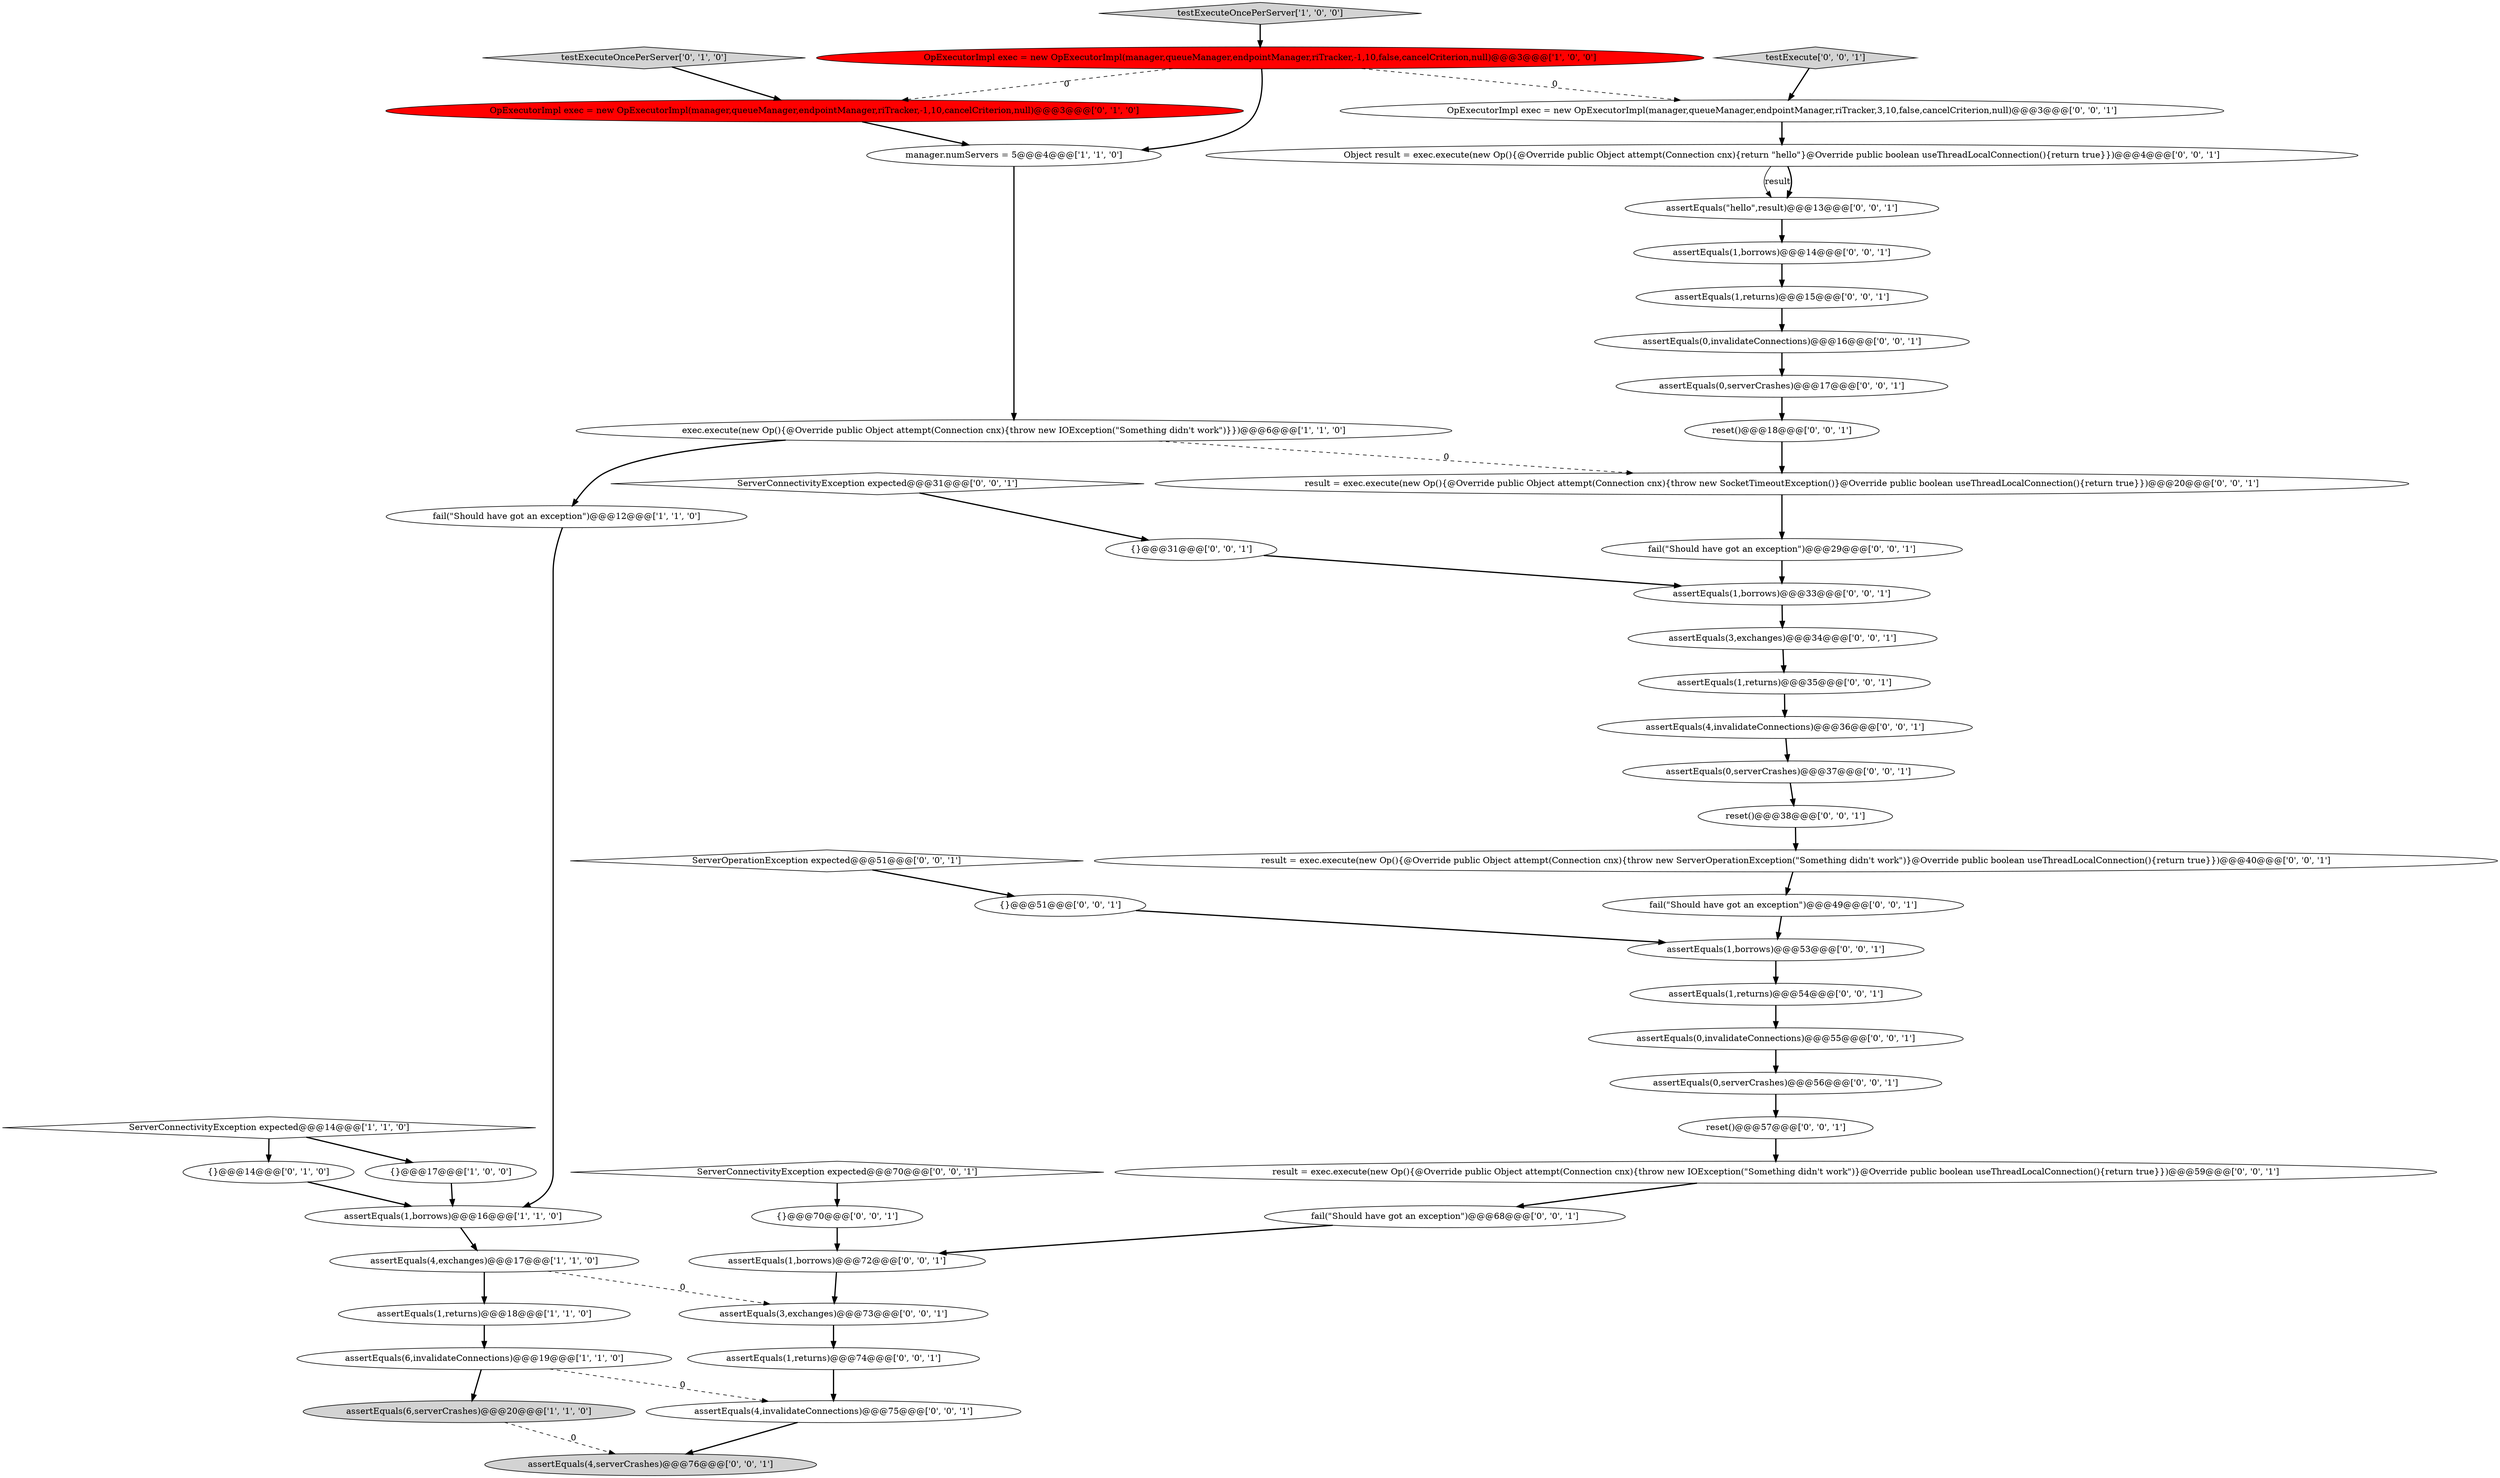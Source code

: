digraph {
18 [style = filled, label = "assertEquals(1,returns)@@@35@@@['0', '0', '1']", fillcolor = white, shape = ellipse image = "AAA0AAABBB3BBB"];
48 [style = filled, label = "assertEquals(4,invalidateConnections)@@@75@@@['0', '0', '1']", fillcolor = white, shape = ellipse image = "AAA0AAABBB3BBB"];
13 [style = filled, label = "{}@@@14@@@['0', '1', '0']", fillcolor = white, shape = ellipse image = "AAA0AAABBB2BBB"];
41 [style = filled, label = "reset()@@@38@@@['0', '0', '1']", fillcolor = white, shape = ellipse image = "AAA0AAABBB3BBB"];
12 [style = filled, label = "OpExecutorImpl exec = new OpExecutorImpl(manager,queueManager,endpointManager,riTracker,-1,10,cancelCriterion,null)@@@3@@@['0', '1', '0']", fillcolor = red, shape = ellipse image = "AAA1AAABBB2BBB"];
9 [style = filled, label = "assertEquals(6,invalidateConnections)@@@19@@@['1', '1', '0']", fillcolor = white, shape = ellipse image = "AAA0AAABBB1BBB"];
16 [style = filled, label = "assertEquals(4,serverCrashes)@@@76@@@['0', '0', '1']", fillcolor = lightgray, shape = ellipse image = "AAA0AAABBB3BBB"];
50 [style = filled, label = "assertEquals(1,returns)@@@54@@@['0', '0', '1']", fillcolor = white, shape = ellipse image = "AAA0AAABBB3BBB"];
22 [style = filled, label = "ServerConnectivityException expected@@@31@@@['0', '0', '1']", fillcolor = white, shape = diamond image = "AAA0AAABBB3BBB"];
2 [style = filled, label = "OpExecutorImpl exec = new OpExecutorImpl(manager,queueManager,endpointManager,riTracker,-1,10,false,cancelCriterion,null)@@@3@@@['1', '0', '0']", fillcolor = red, shape = ellipse image = "AAA1AAABBB1BBB"];
24 [style = filled, label = "assertEquals(0,serverCrashes)@@@17@@@['0', '0', '1']", fillcolor = white, shape = ellipse image = "AAA0AAABBB3BBB"];
6 [style = filled, label = "{}@@@17@@@['1', '0', '0']", fillcolor = white, shape = ellipse image = "AAA0AAABBB1BBB"];
26 [style = filled, label = "testExecute['0', '0', '1']", fillcolor = lightgray, shape = diamond image = "AAA0AAABBB3BBB"];
4 [style = filled, label = "testExecuteOncePerServer['1', '0', '0']", fillcolor = lightgray, shape = diamond image = "AAA0AAABBB1BBB"];
34 [style = filled, label = "assertEquals(0,invalidateConnections)@@@16@@@['0', '0', '1']", fillcolor = white, shape = ellipse image = "AAA0AAABBB3BBB"];
44 [style = filled, label = "assertEquals(0,serverCrashes)@@@37@@@['0', '0', '1']", fillcolor = white, shape = ellipse image = "AAA0AAABBB3BBB"];
36 [style = filled, label = "assertEquals(4,invalidateConnections)@@@36@@@['0', '0', '1']", fillcolor = white, shape = ellipse image = "AAA0AAABBB3BBB"];
51 [style = filled, label = "assertEquals(1,borrows)@@@53@@@['0', '0', '1']", fillcolor = white, shape = ellipse image = "AAA0AAABBB3BBB"];
1 [style = filled, label = "assertEquals(4,exchanges)@@@17@@@['1', '1', '0']", fillcolor = white, shape = ellipse image = "AAA0AAABBB1BBB"];
33 [style = filled, label = "assertEquals(\"hello\",result)@@@13@@@['0', '0', '1']", fillcolor = white, shape = ellipse image = "AAA0AAABBB3BBB"];
35 [style = filled, label = "ServerConnectivityException expected@@@70@@@['0', '0', '1']", fillcolor = white, shape = diamond image = "AAA0AAABBB3BBB"];
28 [style = filled, label = "ServerOperationException expected@@@51@@@['0', '0', '1']", fillcolor = white, shape = diamond image = "AAA0AAABBB3BBB"];
15 [style = filled, label = "assertEquals(3,exchanges)@@@73@@@['0', '0', '1']", fillcolor = white, shape = ellipse image = "AAA0AAABBB3BBB"];
17 [style = filled, label = "assertEquals(1,borrows)@@@33@@@['0', '0', '1']", fillcolor = white, shape = ellipse image = "AAA0AAABBB3BBB"];
3 [style = filled, label = "fail(\"Should have got an exception\")@@@12@@@['1', '1', '0']", fillcolor = white, shape = ellipse image = "AAA0AAABBB1BBB"];
14 [style = filled, label = "testExecuteOncePerServer['0', '1', '0']", fillcolor = lightgray, shape = diamond image = "AAA0AAABBB2BBB"];
29 [style = filled, label = "fail(\"Should have got an exception\")@@@68@@@['0', '0', '1']", fillcolor = white, shape = ellipse image = "AAA0AAABBB3BBB"];
23 [style = filled, label = "assertEquals(3,exchanges)@@@34@@@['0', '0', '1']", fillcolor = white, shape = ellipse image = "AAA0AAABBB3BBB"];
25 [style = filled, label = "assertEquals(0,invalidateConnections)@@@55@@@['0', '0', '1']", fillcolor = white, shape = ellipse image = "AAA0AAABBB3BBB"];
32 [style = filled, label = "{}@@@70@@@['0', '0', '1']", fillcolor = white, shape = ellipse image = "AAA0AAABBB3BBB"];
0 [style = filled, label = "assertEquals(6,serverCrashes)@@@20@@@['1', '1', '0']", fillcolor = lightgray, shape = ellipse image = "AAA0AAABBB1BBB"];
38 [style = filled, label = "assertEquals(1,borrows)@@@72@@@['0', '0', '1']", fillcolor = white, shape = ellipse image = "AAA0AAABBB3BBB"];
49 [style = filled, label = "result = exec.execute(new Op(){@Override public Object attempt(Connection cnx){throw new IOException(\"Something didn't work\")}@Override public boolean useThreadLocalConnection(){return true}})@@@59@@@['0', '0', '1']", fillcolor = white, shape = ellipse image = "AAA0AAABBB3BBB"];
40 [style = filled, label = "assertEquals(0,serverCrashes)@@@56@@@['0', '0', '1']", fillcolor = white, shape = ellipse image = "AAA0AAABBB3BBB"];
11 [style = filled, label = "assertEquals(1,borrows)@@@16@@@['1', '1', '0']", fillcolor = white, shape = ellipse image = "AAA0AAABBB1BBB"];
10 [style = filled, label = "manager.numServers = 5@@@4@@@['1', '1', '0']", fillcolor = white, shape = ellipse image = "AAA0AAABBB1BBB"];
47 [style = filled, label = "fail(\"Should have got an exception\")@@@49@@@['0', '0', '1']", fillcolor = white, shape = ellipse image = "AAA0AAABBB3BBB"];
31 [style = filled, label = "result = exec.execute(new Op(){@Override public Object attempt(Connection cnx){throw new SocketTimeoutException()}@Override public boolean useThreadLocalConnection(){return true}})@@@20@@@['0', '0', '1']", fillcolor = white, shape = ellipse image = "AAA0AAABBB3BBB"];
20 [style = filled, label = "{}@@@31@@@['0', '0', '1']", fillcolor = white, shape = ellipse image = "AAA0AAABBB3BBB"];
8 [style = filled, label = "ServerConnectivityException expected@@@14@@@['1', '1', '0']", fillcolor = white, shape = diamond image = "AAA0AAABBB1BBB"];
27 [style = filled, label = "assertEquals(1,returns)@@@74@@@['0', '0', '1']", fillcolor = white, shape = ellipse image = "AAA0AAABBB3BBB"];
37 [style = filled, label = "reset()@@@18@@@['0', '0', '1']", fillcolor = white, shape = ellipse image = "AAA0AAABBB3BBB"];
39 [style = filled, label = "{}@@@51@@@['0', '0', '1']", fillcolor = white, shape = ellipse image = "AAA0AAABBB3BBB"];
45 [style = filled, label = "assertEquals(1,returns)@@@15@@@['0', '0', '1']", fillcolor = white, shape = ellipse image = "AAA0AAABBB3BBB"];
46 [style = filled, label = "result = exec.execute(new Op(){@Override public Object attempt(Connection cnx){throw new ServerOperationException(\"Something didn't work\")}@Override public boolean useThreadLocalConnection(){return true}})@@@40@@@['0', '0', '1']", fillcolor = white, shape = ellipse image = "AAA0AAABBB3BBB"];
43 [style = filled, label = "Object result = exec.execute(new Op(){@Override public Object attempt(Connection cnx){return \"hello\"}@Override public boolean useThreadLocalConnection(){return true}})@@@4@@@['0', '0', '1']", fillcolor = white, shape = ellipse image = "AAA0AAABBB3BBB"];
19 [style = filled, label = "OpExecutorImpl exec = new OpExecutorImpl(manager,queueManager,endpointManager,riTracker,3,10,false,cancelCriterion,null)@@@3@@@['0', '0', '1']", fillcolor = white, shape = ellipse image = "AAA0AAABBB3BBB"];
5 [style = filled, label = "exec.execute(new Op(){@Override public Object attempt(Connection cnx){throw new IOException(\"Something didn't work\")}})@@@6@@@['1', '1', '0']", fillcolor = white, shape = ellipse image = "AAA0AAABBB1BBB"];
21 [style = filled, label = "fail(\"Should have got an exception\")@@@29@@@['0', '0', '1']", fillcolor = white, shape = ellipse image = "AAA0AAABBB3BBB"];
30 [style = filled, label = "assertEquals(1,borrows)@@@14@@@['0', '0', '1']", fillcolor = white, shape = ellipse image = "AAA0AAABBB3BBB"];
7 [style = filled, label = "assertEquals(1,returns)@@@18@@@['1', '1', '0']", fillcolor = white, shape = ellipse image = "AAA0AAABBB1BBB"];
42 [style = filled, label = "reset()@@@57@@@['0', '0', '1']", fillcolor = white, shape = ellipse image = "AAA0AAABBB3BBB"];
5->3 [style = bold, label=""];
20->17 [style = bold, label=""];
2->19 [style = dashed, label="0"];
43->33 [style = solid, label="result"];
9->0 [style = bold, label=""];
36->44 [style = bold, label=""];
11->1 [style = bold, label=""];
1->15 [style = dashed, label="0"];
28->39 [style = bold, label=""];
0->16 [style = dashed, label="0"];
3->11 [style = bold, label=""];
35->32 [style = bold, label=""];
8->6 [style = bold, label=""];
31->21 [style = bold, label=""];
18->36 [style = bold, label=""];
4->2 [style = bold, label=""];
8->13 [style = bold, label=""];
26->19 [style = bold, label=""];
2->10 [style = bold, label=""];
46->47 [style = bold, label=""];
38->15 [style = bold, label=""];
1->7 [style = bold, label=""];
13->11 [style = bold, label=""];
17->23 [style = bold, label=""];
50->25 [style = bold, label=""];
7->9 [style = bold, label=""];
32->38 [style = bold, label=""];
2->12 [style = dashed, label="0"];
12->10 [style = bold, label=""];
34->24 [style = bold, label=""];
10->5 [style = bold, label=""];
51->50 [style = bold, label=""];
9->48 [style = dashed, label="0"];
22->20 [style = bold, label=""];
39->51 [style = bold, label=""];
37->31 [style = bold, label=""];
6->11 [style = bold, label=""];
14->12 [style = bold, label=""];
48->16 [style = bold, label=""];
24->37 [style = bold, label=""];
44->41 [style = bold, label=""];
47->51 [style = bold, label=""];
27->48 [style = bold, label=""];
33->30 [style = bold, label=""];
5->31 [style = dashed, label="0"];
43->33 [style = bold, label=""];
42->49 [style = bold, label=""];
41->46 [style = bold, label=""];
29->38 [style = bold, label=""];
15->27 [style = bold, label=""];
19->43 [style = bold, label=""];
21->17 [style = bold, label=""];
45->34 [style = bold, label=""];
23->18 [style = bold, label=""];
40->42 [style = bold, label=""];
25->40 [style = bold, label=""];
30->45 [style = bold, label=""];
49->29 [style = bold, label=""];
}
